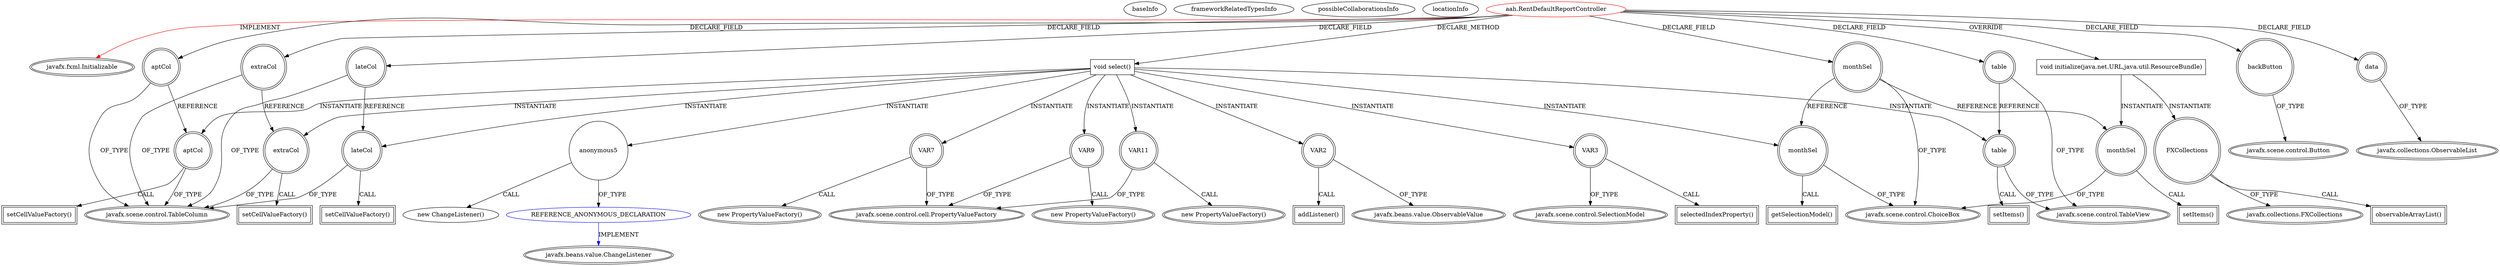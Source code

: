digraph {
baseInfo[graphId=4725,category="extension_graph",isAnonymous=false,possibleRelation=true]
frameworkRelatedTypesInfo[0="javafx.fxml.Initializable"]
possibleCollaborationsInfo[0="4725~CLIENT_METHOD_DECLARATION-INSTANTIATION-~javafx.fxml.Initializable ~javafx.beans.value.ChangeListener ~false~true"]
locationInfo[projectName="warpcorebreach-AAH",filePath="/warpcorebreach-AAH/AAH-master/AAH/src/aah/RentDefaultReportController.java",contextSignature="RentDefaultReportController",graphId="4725"]
0[label="aah.RentDefaultReportController",vertexType="ROOT_CLIENT_CLASS_DECLARATION",isFrameworkType=false,color=red]
1[label="javafx.fxml.Initializable",vertexType="FRAMEWORK_INTERFACE_TYPE",isFrameworkType=true,peripheries=2]
2[label="aptCol",vertexType="FIELD_DECLARATION",isFrameworkType=true,peripheries=2,shape=circle]
3[label="javafx.scene.control.TableColumn",vertexType="FRAMEWORK_CLASS_TYPE",isFrameworkType=true,peripheries=2]
4[label="backButton",vertexType="FIELD_DECLARATION",isFrameworkType=true,peripheries=2,shape=circle]
5[label="javafx.scene.control.Button",vertexType="FRAMEWORK_CLASS_TYPE",isFrameworkType=true,peripheries=2]
6[label="data",vertexType="FIELD_DECLARATION",isFrameworkType=true,peripheries=2,shape=circle]
7[label="javafx.collections.ObservableList",vertexType="FRAMEWORK_INTERFACE_TYPE",isFrameworkType=true,peripheries=2]
8[label="extraCol",vertexType="FIELD_DECLARATION",isFrameworkType=true,peripheries=2,shape=circle]
10[label="lateCol",vertexType="FIELD_DECLARATION",isFrameworkType=true,peripheries=2,shape=circle]
12[label="monthSel",vertexType="FIELD_DECLARATION",isFrameworkType=true,peripheries=2,shape=circle]
13[label="javafx.scene.control.ChoiceBox",vertexType="FRAMEWORK_CLASS_TYPE",isFrameworkType=true,peripheries=2]
14[label="table",vertexType="FIELD_DECLARATION",isFrameworkType=true,peripheries=2,shape=circle]
15[label="javafx.scene.control.TableView",vertexType="FRAMEWORK_CLASS_TYPE",isFrameworkType=true,peripheries=2]
16[label="void initialize(java.net.URL,java.util.ResourceBundle)",vertexType="OVERRIDING_METHOD_DECLARATION",isFrameworkType=false,shape=box]
17[label="monthSel",vertexType="VARIABLE_EXPRESION",isFrameworkType=true,peripheries=2,shape=circle]
18[label="setItems()",vertexType="INSIDE_CALL",isFrameworkType=true,peripheries=2,shape=box]
20[label="FXCollections",vertexType="VARIABLE_EXPRESION",isFrameworkType=true,peripheries=2,shape=circle]
22[label="javafx.collections.FXCollections",vertexType="FRAMEWORK_CLASS_TYPE",isFrameworkType=true,peripheries=2]
21[label="observableArrayList()",vertexType="INSIDE_CALL",isFrameworkType=true,peripheries=2,shape=box]
23[label="void select()",vertexType="CLIENT_METHOD_DECLARATION",isFrameworkType=false,shape=box]
24[label="VAR2",vertexType="VARIABLE_EXPRESION",isFrameworkType=true,peripheries=2,shape=circle]
26[label="javafx.beans.value.ObservableValue",vertexType="FRAMEWORK_INTERFACE_TYPE",isFrameworkType=true,peripheries=2]
25[label="addListener()",vertexType="INSIDE_CALL",isFrameworkType=true,peripheries=2,shape=box]
27[label="VAR3",vertexType="VARIABLE_EXPRESION",isFrameworkType=true,peripheries=2,shape=circle]
29[label="javafx.scene.control.SelectionModel",vertexType="FRAMEWORK_CLASS_TYPE",isFrameworkType=true,peripheries=2]
28[label="selectedIndexProperty()",vertexType="INSIDE_CALL",isFrameworkType=true,peripheries=2,shape=box]
30[label="monthSel",vertexType="VARIABLE_EXPRESION",isFrameworkType=true,peripheries=2,shape=circle]
31[label="getSelectionModel()",vertexType="INSIDE_CALL",isFrameworkType=true,peripheries=2,shape=box]
34[label="anonymous5",vertexType="VARIABLE_EXPRESION",isFrameworkType=false,shape=circle]
35[label="REFERENCE_ANONYMOUS_DECLARATION",vertexType="REFERENCE_ANONYMOUS_DECLARATION",isFrameworkType=false,color=blue]
36[label="javafx.beans.value.ChangeListener",vertexType="FRAMEWORK_INTERFACE_TYPE",isFrameworkType=true,peripheries=2]
33[label="new ChangeListener()",vertexType="CONSTRUCTOR_CALL",isFrameworkType=false]
37[label="aptCol",vertexType="VARIABLE_EXPRESION",isFrameworkType=true,peripheries=2,shape=circle]
38[label="setCellValueFactory()",vertexType="INSIDE_CALL",isFrameworkType=true,peripheries=2,shape=box]
41[label="VAR7",vertexType="VARIABLE_EXPRESION",isFrameworkType=true,peripheries=2,shape=circle]
42[label="javafx.scene.control.cell.PropertyValueFactory",vertexType="FRAMEWORK_CLASS_TYPE",isFrameworkType=true,peripheries=2]
40[label="new PropertyValueFactory()",vertexType="CONSTRUCTOR_CALL",isFrameworkType=true,peripheries=2]
43[label="extraCol",vertexType="VARIABLE_EXPRESION",isFrameworkType=true,peripheries=2,shape=circle]
44[label="setCellValueFactory()",vertexType="INSIDE_CALL",isFrameworkType=true,peripheries=2,shape=box]
47[label="VAR9",vertexType="VARIABLE_EXPRESION",isFrameworkType=true,peripheries=2,shape=circle]
46[label="new PropertyValueFactory()",vertexType="CONSTRUCTOR_CALL",isFrameworkType=true,peripheries=2]
49[label="lateCol",vertexType="VARIABLE_EXPRESION",isFrameworkType=true,peripheries=2,shape=circle]
50[label="setCellValueFactory()",vertexType="INSIDE_CALL",isFrameworkType=true,peripheries=2,shape=box]
53[label="VAR11",vertexType="VARIABLE_EXPRESION",isFrameworkType=true,peripheries=2,shape=circle]
52[label="new PropertyValueFactory()",vertexType="CONSTRUCTOR_CALL",isFrameworkType=true,peripheries=2]
55[label="table",vertexType="VARIABLE_EXPRESION",isFrameworkType=true,peripheries=2,shape=circle]
56[label="setItems()",vertexType="INSIDE_CALL",isFrameworkType=true,peripheries=2,shape=box]
0->1[label="IMPLEMENT",color=red]
0->2[label="DECLARE_FIELD"]
2->3[label="OF_TYPE"]
0->4[label="DECLARE_FIELD"]
4->5[label="OF_TYPE"]
0->6[label="DECLARE_FIELD"]
6->7[label="OF_TYPE"]
0->8[label="DECLARE_FIELD"]
8->3[label="OF_TYPE"]
0->10[label="DECLARE_FIELD"]
10->3[label="OF_TYPE"]
0->12[label="DECLARE_FIELD"]
12->13[label="OF_TYPE"]
0->14[label="DECLARE_FIELD"]
14->15[label="OF_TYPE"]
0->16[label="OVERRIDE"]
16->17[label="INSTANTIATE"]
12->17[label="REFERENCE"]
17->13[label="OF_TYPE"]
17->18[label="CALL"]
16->20[label="INSTANTIATE"]
20->22[label="OF_TYPE"]
20->21[label="CALL"]
0->23[label="DECLARE_METHOD"]
23->24[label="INSTANTIATE"]
24->26[label="OF_TYPE"]
24->25[label="CALL"]
23->27[label="INSTANTIATE"]
27->29[label="OF_TYPE"]
27->28[label="CALL"]
23->30[label="INSTANTIATE"]
12->30[label="REFERENCE"]
30->13[label="OF_TYPE"]
30->31[label="CALL"]
23->34[label="INSTANTIATE"]
35->36[label="IMPLEMENT",color=blue]
34->35[label="OF_TYPE"]
34->33[label="CALL"]
23->37[label="INSTANTIATE"]
2->37[label="REFERENCE"]
37->3[label="OF_TYPE"]
37->38[label="CALL"]
23->41[label="INSTANTIATE"]
41->42[label="OF_TYPE"]
41->40[label="CALL"]
23->43[label="INSTANTIATE"]
8->43[label="REFERENCE"]
43->3[label="OF_TYPE"]
43->44[label="CALL"]
23->47[label="INSTANTIATE"]
47->42[label="OF_TYPE"]
47->46[label="CALL"]
23->49[label="INSTANTIATE"]
10->49[label="REFERENCE"]
49->3[label="OF_TYPE"]
49->50[label="CALL"]
23->53[label="INSTANTIATE"]
53->42[label="OF_TYPE"]
53->52[label="CALL"]
23->55[label="INSTANTIATE"]
14->55[label="REFERENCE"]
55->15[label="OF_TYPE"]
55->56[label="CALL"]
}

